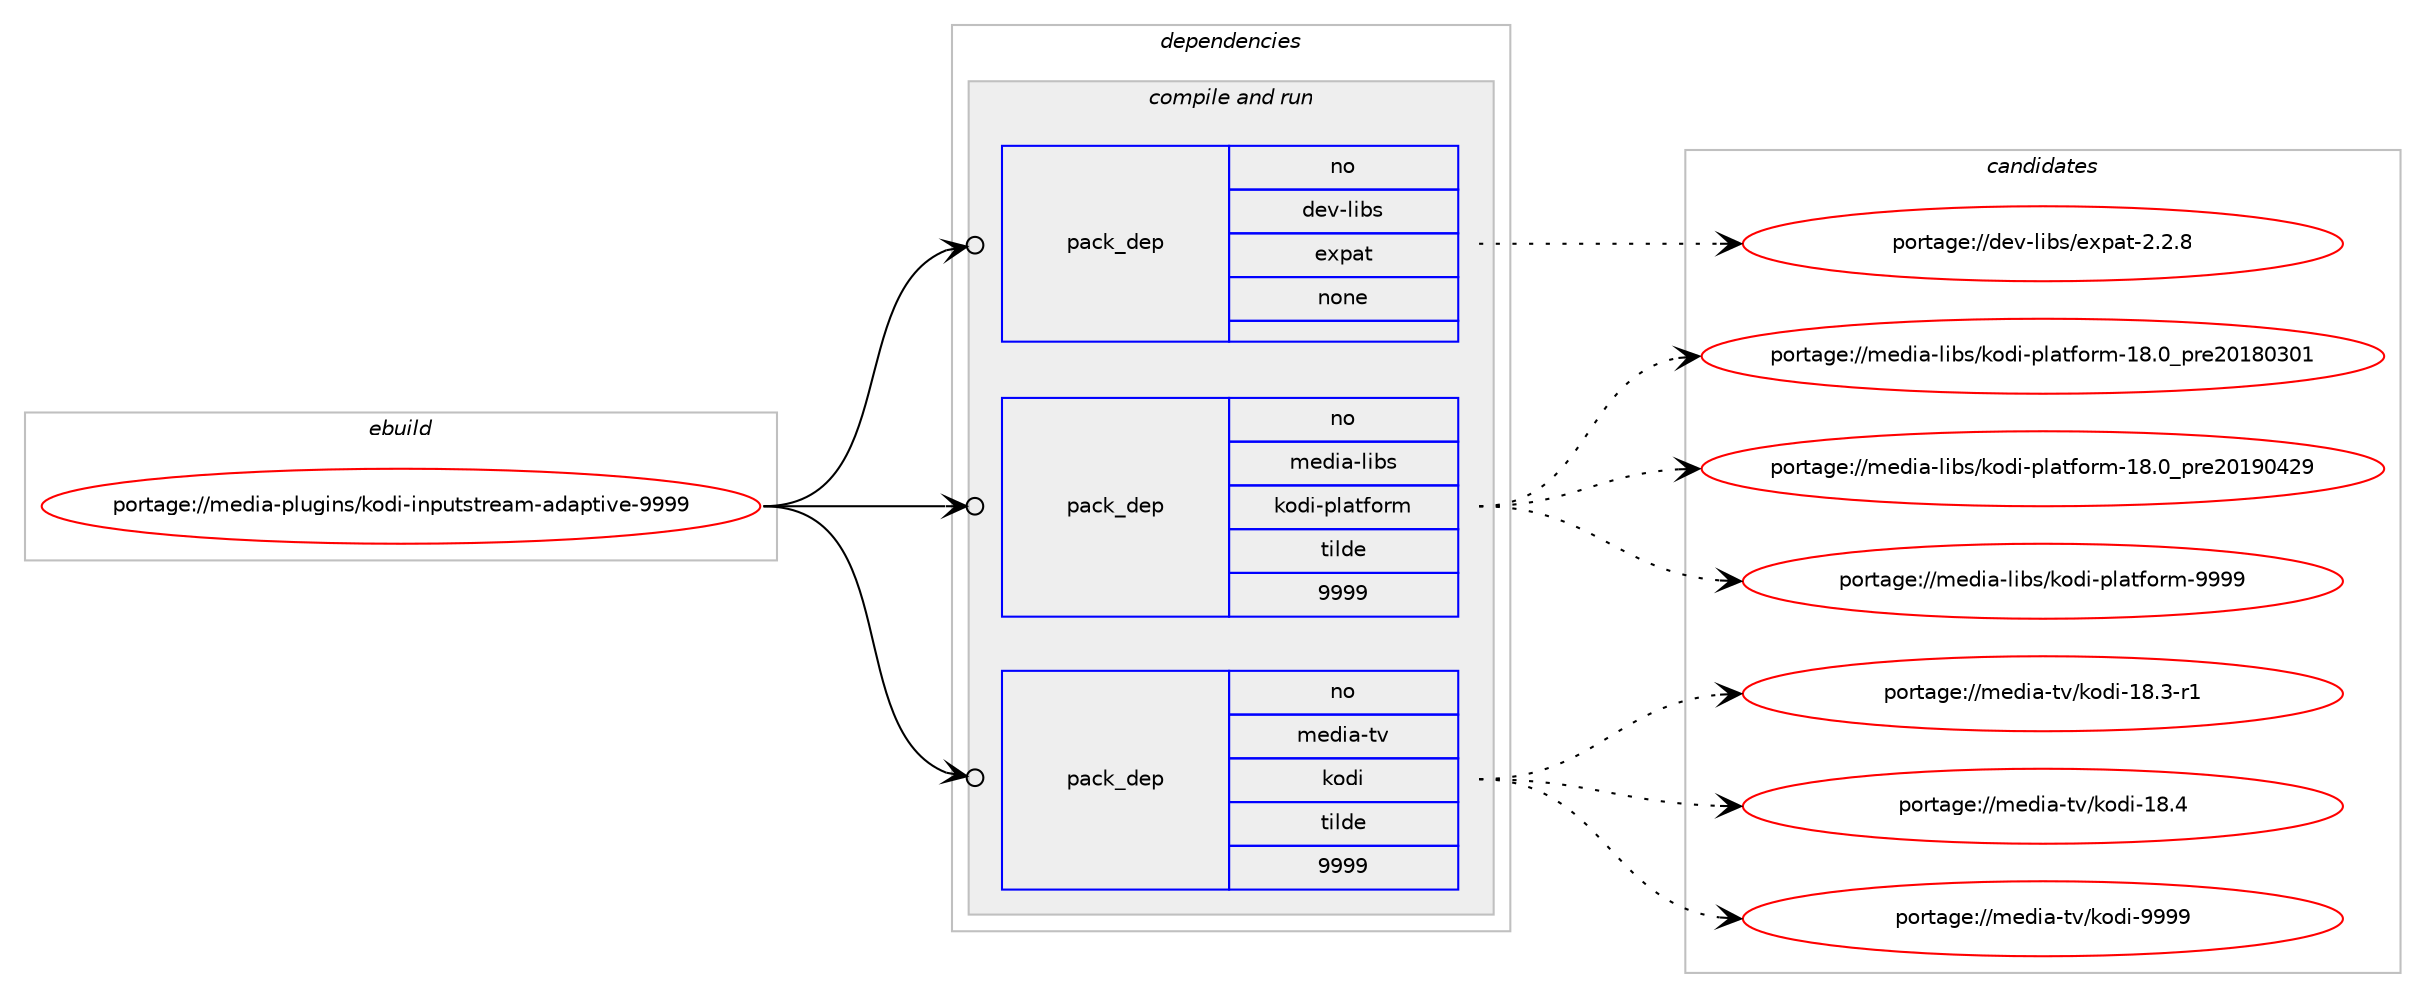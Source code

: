 digraph prolog {

# *************
# Graph options
# *************

newrank=true;
concentrate=true;
compound=true;
graph [rankdir=LR,fontname=Helvetica,fontsize=10,ranksep=1.5];#, ranksep=2.5, nodesep=0.2];
edge  [arrowhead=vee];
node  [fontname=Helvetica,fontsize=10];

# **********
# The ebuild
# **********

subgraph cluster_leftcol {
color=gray;
rank=same;
label=<<i>ebuild</i>>;
id [label="portage://media-plugins/kodi-inputstream-adaptive-9999", color=red, width=4, href="../media-plugins/kodi-inputstream-adaptive-9999.svg"];
}

# ****************
# The dependencies
# ****************

subgraph cluster_midcol {
color=gray;
label=<<i>dependencies</i>>;
subgraph cluster_compile {
fillcolor="#eeeeee";
style=filled;
label=<<i>compile</i>>;
}
subgraph cluster_compileandrun {
fillcolor="#eeeeee";
style=filled;
label=<<i>compile and run</i>>;
subgraph pack240159 {
dependency327164 [label=<<TABLE BORDER="0" CELLBORDER="1" CELLSPACING="0" CELLPADDING="4" WIDTH="220"><TR><TD ROWSPAN="6" CELLPADDING="30">pack_dep</TD></TR><TR><TD WIDTH="110">no</TD></TR><TR><TD>dev-libs</TD></TR><TR><TD>expat</TD></TR><TR><TD>none</TD></TR><TR><TD></TD></TR></TABLE>>, shape=none, color=blue];
}
id:e -> dependency327164:w [weight=20,style="solid",arrowhead="odotvee"];
subgraph pack240160 {
dependency327165 [label=<<TABLE BORDER="0" CELLBORDER="1" CELLSPACING="0" CELLPADDING="4" WIDTH="220"><TR><TD ROWSPAN="6" CELLPADDING="30">pack_dep</TD></TR><TR><TD WIDTH="110">no</TD></TR><TR><TD>media-libs</TD></TR><TR><TD>kodi-platform</TD></TR><TR><TD>tilde</TD></TR><TR><TD>9999</TD></TR></TABLE>>, shape=none, color=blue];
}
id:e -> dependency327165:w [weight=20,style="solid",arrowhead="odotvee"];
subgraph pack240161 {
dependency327166 [label=<<TABLE BORDER="0" CELLBORDER="1" CELLSPACING="0" CELLPADDING="4" WIDTH="220"><TR><TD ROWSPAN="6" CELLPADDING="30">pack_dep</TD></TR><TR><TD WIDTH="110">no</TD></TR><TR><TD>media-tv</TD></TR><TR><TD>kodi</TD></TR><TR><TD>tilde</TD></TR><TR><TD>9999</TD></TR></TABLE>>, shape=none, color=blue];
}
id:e -> dependency327166:w [weight=20,style="solid",arrowhead="odotvee"];
}
subgraph cluster_run {
fillcolor="#eeeeee";
style=filled;
label=<<i>run</i>>;
}
}

# **************
# The candidates
# **************

subgraph cluster_choices {
rank=same;
color=gray;
label=<<i>candidates</i>>;

subgraph choice240159 {
color=black;
nodesep=1;
choiceportage10010111845108105981154710112011297116455046504656 [label="portage://dev-libs/expat-2.2.8", color=red, width=4,href="../dev-libs/expat-2.2.8.svg"];
dependency327164:e -> choiceportage10010111845108105981154710112011297116455046504656:w [style=dotted,weight="100"];
}
subgraph choice240160 {
color=black;
nodesep=1;
choiceportage1091011001059745108105981154710711110010545112108971161021111141094549564648951121141015048495648514849 [label="portage://media-libs/kodi-platform-18.0_pre20180301", color=red, width=4,href="../media-libs/kodi-platform-18.0_pre20180301.svg"];
choiceportage1091011001059745108105981154710711110010545112108971161021111141094549564648951121141015048495748525057 [label="portage://media-libs/kodi-platform-18.0_pre20190429", color=red, width=4,href="../media-libs/kodi-platform-18.0_pre20190429.svg"];
choiceportage1091011001059745108105981154710711110010545112108971161021111141094557575757 [label="portage://media-libs/kodi-platform-9999", color=red, width=4,href="../media-libs/kodi-platform-9999.svg"];
dependency327165:e -> choiceportage1091011001059745108105981154710711110010545112108971161021111141094549564648951121141015048495648514849:w [style=dotted,weight="100"];
dependency327165:e -> choiceportage1091011001059745108105981154710711110010545112108971161021111141094549564648951121141015048495748525057:w [style=dotted,weight="100"];
dependency327165:e -> choiceportage1091011001059745108105981154710711110010545112108971161021111141094557575757:w [style=dotted,weight="100"];
}
subgraph choice240161 {
color=black;
nodesep=1;
choiceportage10910110010597451161184710711110010545495646514511449 [label="portage://media-tv/kodi-18.3-r1", color=red, width=4,href="../media-tv/kodi-18.3-r1.svg"];
choiceportage1091011001059745116118471071111001054549564652 [label="portage://media-tv/kodi-18.4", color=red, width=4,href="../media-tv/kodi-18.4.svg"];
choiceportage1091011001059745116118471071111001054557575757 [label="portage://media-tv/kodi-9999", color=red, width=4,href="../media-tv/kodi-9999.svg"];
dependency327166:e -> choiceportage10910110010597451161184710711110010545495646514511449:w [style=dotted,weight="100"];
dependency327166:e -> choiceportage1091011001059745116118471071111001054549564652:w [style=dotted,weight="100"];
dependency327166:e -> choiceportage1091011001059745116118471071111001054557575757:w [style=dotted,weight="100"];
}
}

}
